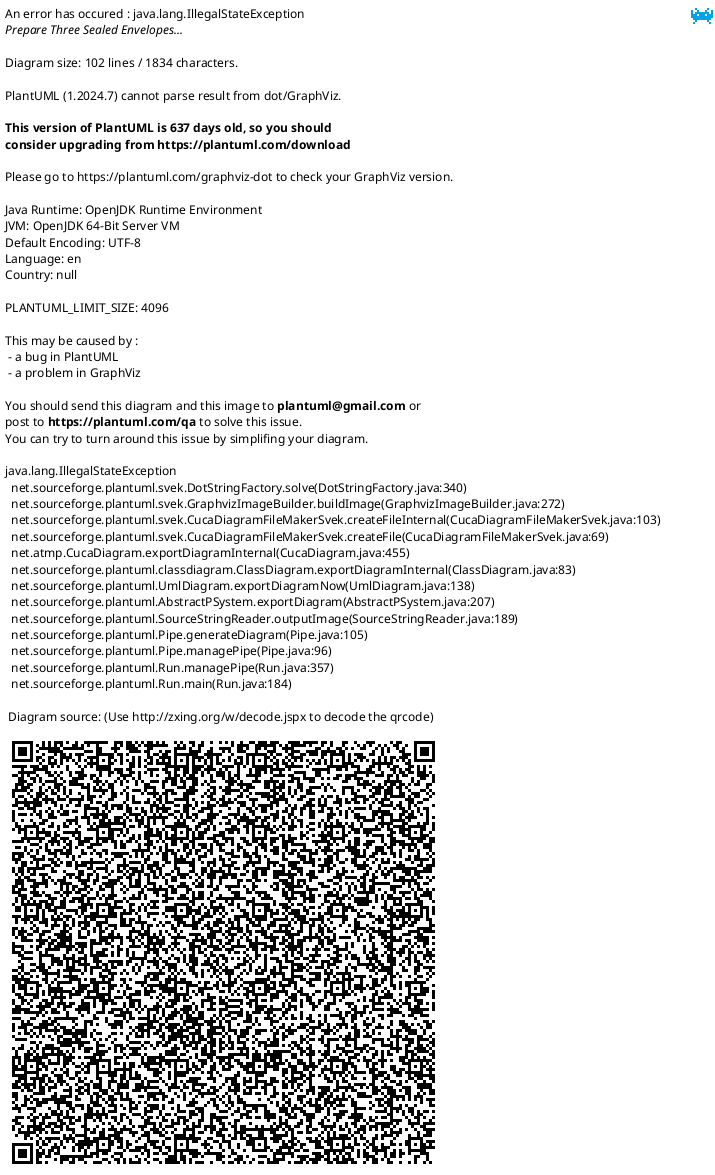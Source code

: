 @startuml
' hide the spot
' hide circle

' avoid problems with angled crows feet
skinparam linetype ortho

entity "admin" {
  *id : varchar(255) 
  --
  username: varchar(255) 
  password: varchar(255) 
  type: char(3) 
}

entity "anggota" {
  *id_anggota: int(11) <<auto increment>>
  name: varchar(255) 
  sex: char(1) 
  telp: varchar(15) 
  alamat: varchar(255) 
  email: varchar(255) 
  tgl_entry: date
  descripsi: text
  foto: varchar(255) **N**
  --
  *id_admin: varchar(255) <<FK>>
}

entity "buku" {
  *isbn: varchar(25)
  judul: varchar(255) **N**
  tahun: int(11) **N**
  ---
  *id_penerbit: varchar(8) <<FK>> **N**
  *id_pengarang: varhcar(8) <<FK>> **N**
  *id_katalog: varchar(3) <<FK>> **N** 
}

entity "config" {
  *id: int(11) <<auto increment>>
  --
  maxLamaPinjam: int(11) **N**
  dendaPerHari: decimal(19, 0) **N**
}

entity "detail_peminjam" {
  *id_pinjam: int(11) <<FK>>
  *isbn: varchar(25) <<FK>>
  --
  qty: int(11) **N**
}

entity "katalog" {
  *id_katalog: varchar(3)
  --
  nama: varchar(255) **N**
}

entity "peminjam" {
  *id_pinjam: int(11) <<auto increment>>
  tgl_pinjam: date **N**
  tgl_kembali: date **N**
  --
  *id_anggota: int(11) <<FK>> **N**
}

entity "penerbit" {
  *id_penerbit: varchar(8)
  --
  nama_penerbit: varchar(255) **N**
  email: varchar(50) **N**
  telp: varchar(12) **N**
  alamat: varchar(255) **N**
}


entity "pengarang" {
  *id_pengarang: varchar(8)
  --
  nama_pengarang: varchar(255) **N**
  email: varchar(50) **N**
  telp: varchar(12) **N**
  alamat: varchar(255) **N**
}

entity "pengembalian" {
  *id_kembali: int(11) <<auto increment>>
  tgl_kembali: date **N**
  denda: decimal(19, 0) **N**
  --
  *id_pinjam: int(11) **N**
}


peminjam ||--o{ pengembalian
anggota ||--o{ peminjam
buku ||--o{ detail_peminjam
peminjam ||--o{ detail_peminjam
katalog ||--o{ buku
penerbit ||--o{ buku
pengarang ||--o{ buku
admin ||--o{ anggota

@enduml
